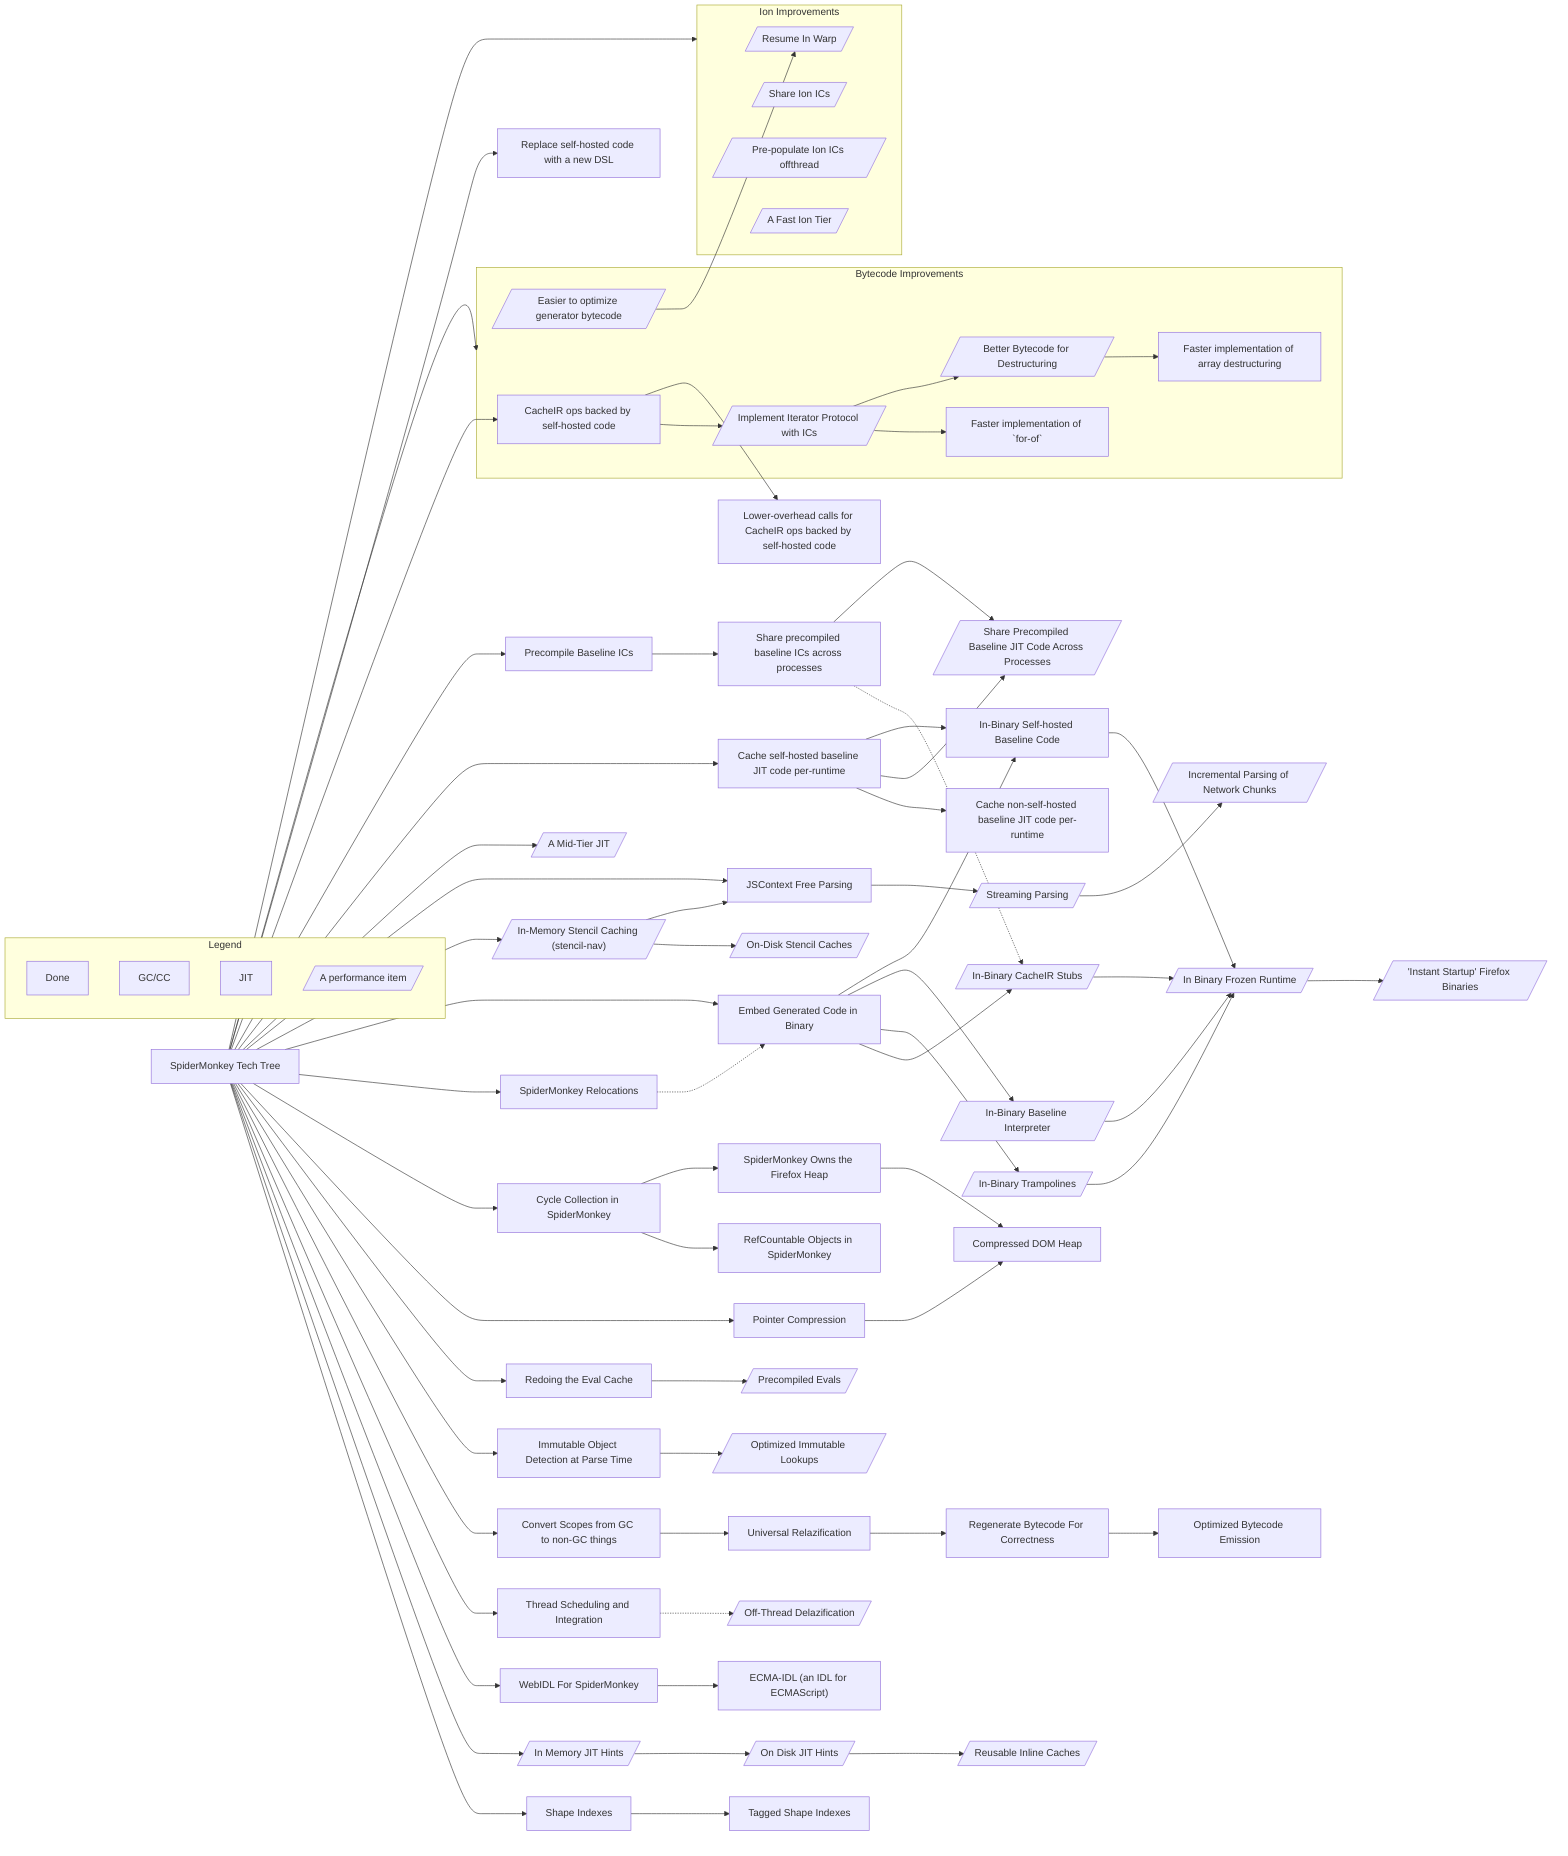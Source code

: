 %%{init: {"flowchart": {"defaultRenderer": "default"}} }%%
%% Ideally we would use the elk renderer: Much better for this diagram.
%% -- However, using elk as our renderer does have downsides. Elk doesn't
%%    support dotted lines.
%% --
%% -- As well, it becomes very very wide as there's more complexity added to the
%%    diagram.

flowchart LR
    subgraph Legend
        Done
        class Done done

        GC["GC/CC"]
        class GC GC

        JIT
        class JIT JIT


        perf[/"A performance item"/]
    end

    root[SpiderMonkey Tech Tree] --> shapeIndexes[Shape Indexes]
    shapeIndexes --> taggedShapeIndexes[Tagged Shape Indexes]
    click shapeIndexes href "#shapeIndexes"
    click taggedShapeIndexes href "#taggedShapeIndexes"

    root --> inMemoryJITHints[/"In Memory JIT Hints"/] --> onDiskJITHints[/"On  Disk JIT Hints"/] --> ric[/"Reusable Inline Caches"/]
    class inMemoryJITHints done;
    click inMemoryJITHints href "https://bugzilla.mozilla.org/show_bug.cgi?id=1824772"

    class onDiskJITHints JIT;
    class ric JIT;

    click ric href "#ric"

    root --> webIDL["WebIDL For SpiderMonkey"] --> ecmaIDL["ECMA-IDL (an IDL for ECMAScript)"]
    root --> scheduling["Thread Scheduling and Integration"] -.-> offThreadDelazification[/"Off-Thread Delazification"/]
    root --> nonGCScopes["Convert Scopes from GC to non-GC things"] --> universalRelazification["Universal Relazification"]
    click universalRelazification href "#universalRelazification"

    universalRelazification --> tossBytecode["Regenerate Bytecode For Correctness"]
    tossBytecode --> optimizedBytecode["Optimized Bytecode Emission"]
    click tossBytecode href "#tossBytecode"

    root --> immutableFlag["Immutable Object Detection at Parse Time"] --> optimizedImmutableLookups[/"Optimized Immutable Lookups"/]
    click immutableFlag href "#immutableFlag"

    root --> evalCache["Redoing the Eval Cache"] --> precompiledEval[/"Precompiled Evals"/]
    root --> pointerCompression["Pointer Compression"] --> compressedDOM["Compressed DOM Heap"]
    class pointerCompression GC
    class compressedDOM GC

    root --> cc["Cycle Collection in SpiderMonkey"] --> refCount["RefCountable Objects in SpiderMonkey"]
    class cc GC
    class refCount GC

    cc --> smHeap["SpiderMonkey Owns the Firefox Heap"] --> compressedDOM
    class smHeap GC

    inBinaryStubs[/"In-Binary CacheIR Stubs"/]
    root --> smRelocations["SpiderMonkey Relocations"]
    click smRelocations href "#smRelocations"

    frozenRuntime[/"In Binary Frozen Runtime"/]
    frozenRuntime --> bakedFirefox[/"'Instant Startup' Firefox Binaries"/]

    inBinaryStubs --> frozenRuntime
    inBinaryTrampolines[/"In-Binary Trampolines"/] --> frozenRuntime
    inBinaryBaselineInterpreter[/"In-Binary Baseline Interpreter"/] --> frozenRuntime

    root --> inBinaryCode["Embed Generated Code in Binary"] --> inBinaryStubs & inBinaryTrampolines & inBinaryBaselineInterpreter
    click inBinaryCode "#inBinaryCode"
    smRelocations -.-> inBinaryCode

    root --> stencilNav[/"In-Memory Stencil Caching (stencil-nav)"/]
    stencilNav --> onDiskStencil[/"On-Disk Stencil Caches"/]
    root --> contextFreeParsing["JSContext Free Parsing"]
    stencilNav --> contextFreeParsing
    contextFreeParsing --> streamingParsing[/"Streaming Parsing"/]
    click streamingParsing "#streamingParsing"

    streamingParsing --> networkParsing[/"Incremental Parsing of Network Chunks"/]



    subgraph improvedBytecode [Bytecode Improvements]
        destructuringBytecode[/"Better Bytecode for Destructuring"/]
        click destructuringBytecode "#destructuringBytecode"

        generatorBytecodeTransforms[/"Easier to optimize generator bytecode"/]
        click generatorBytecodeTransforms "#generatorBytecodeTransforms"



        selfHostedCacheIROps["CacheIR ops backed by self-hosted code"]
        class selfHostedCacheIROps JIT
        click selfHostedCacheIROps "#selfHostedCacheIROps"

        iteratorsWithICs[/"Implement Iterator Protocol with ICs"/]
        class iteratorsWithICs JIT

        selfHostedCacheIROps --> iteratorsWithICs

        fasterForOf["Faster implementation of `for-of` "]
        class fasterForOf JIT

        fasterArrayDestructuring["Faster implementation of array destructuring "]
        class fasterArrayDestructuring JIT

        iteratorsWithICs --> fasterForOf
        iteratorsWithICs --> destructuringBytecode

        fasterArrayDestructuring["Faster implementation of array destructuring "]
        class fasterArrayDestructuring JIT

        destructuringBytecode --> fasterArrayDestructuring
    end
    root --> improvedBytecode

    lowerOverheadSelfHostedCacheIR["Lower-overhead calls for CacheIR ops backed by self-hosted code"]
    class lowerOverheadSelfHostedCacheIR JIT

    selfHostedCacheIROps --> lowerOverheadSelfHostedCacheIR

    generatorBytecodeTransforms --> resumeInWarp

    subgraph ionImprovements [Ion Improvements]
        shareIonICs[/"Share Ion ICs"/]
        class shareIonICs JIT
        click shareIonICs "#shareIonICs"

        prepopulateIonIcs[/"Pre-populate Ion ICs offthread"/]
        class prepopulateIonIcs JIT
        click prepopulateIonIcs "#prepopulateIonIcs"


        fastIonTier[/"A Fast Ion Tier"/]
        class fastIonTier JIT
        click fastIonTier "#fastIonTier"

        resumeInWarp[/"Resume In Warp"/]
        class resumeInWarp JIT
        click resumeInWarp href "https://bugzilla.mozilla.org/show_bug.cgi?id=1681338"
    end
    root --> ionImprovements

    root --> midTier[/"A Mid-Tier JIT"/]
    click midTier "#midTier"
    class midTier JIT

    cacheSelfHostedJitCode["Cache self-hosted baseline JIT code per-runtime"]
    class cacheSelfHostedJitCode JIT

    cacheRegularJitCode["Cache non-self-hosted baseline JIT code per-runtime"]
    class cacheRegularJitCode JIT

    precompileBaselineICs["Precompile Baseline ICs"]
    class precompileBaselineICs JIT
    click precompileBaselineICs href "https://bugzilla.mozilla.org/show_bug.cgi?id=1357884"

    shareBaselineICs["Share precompiled baseline ICs across processes"]

    root --> cacheSelfHostedJitCode --> cacheRegularJitCode
    root --> precompileBaselineICs -->  shareBaselineICs

    shareBaselineICs -.-> inBinaryStubs

    sharePrecompiledBaselineAcrossProcesses[/"Share Precompiled Baseline JIT Code Across Processes"/]
    cacheSelfHostedJitCode --> sharePrecompiledBaselineAcrossProcesses
    shareBaselineICs --> sharePrecompiledBaselineAcrossProcesses

    inBinarySelfHostedBaseline["In-Binary Self-hosted Baseline Code"]
    inBinarySelfHostedBaseline --> frozenRuntime
    inBinaryCode --> inBinarySelfHostedBaseline
    cacheSelfHostedJitCode --> inBinarySelfHostedBaseline

    root --> selfHostedCacheIROps


    root --> selfHostedReplacement["Replace self-hosted code with a new DSL"]

    %% Click Handlers
    %% Example of a programatic click handler for giggles. Notice that the callback
    %% is accessed relative to `window`.
    %% click webIDL callbacks.exampleCallback

    %% As an example of how we could group projects together.
    %% Commented out for now.
    %% subgraph "Gecko Managed Runtime"
    %%     cc
    %%     smHeap
    %%     webIDL
    %%     ecmaIDL
    %% end